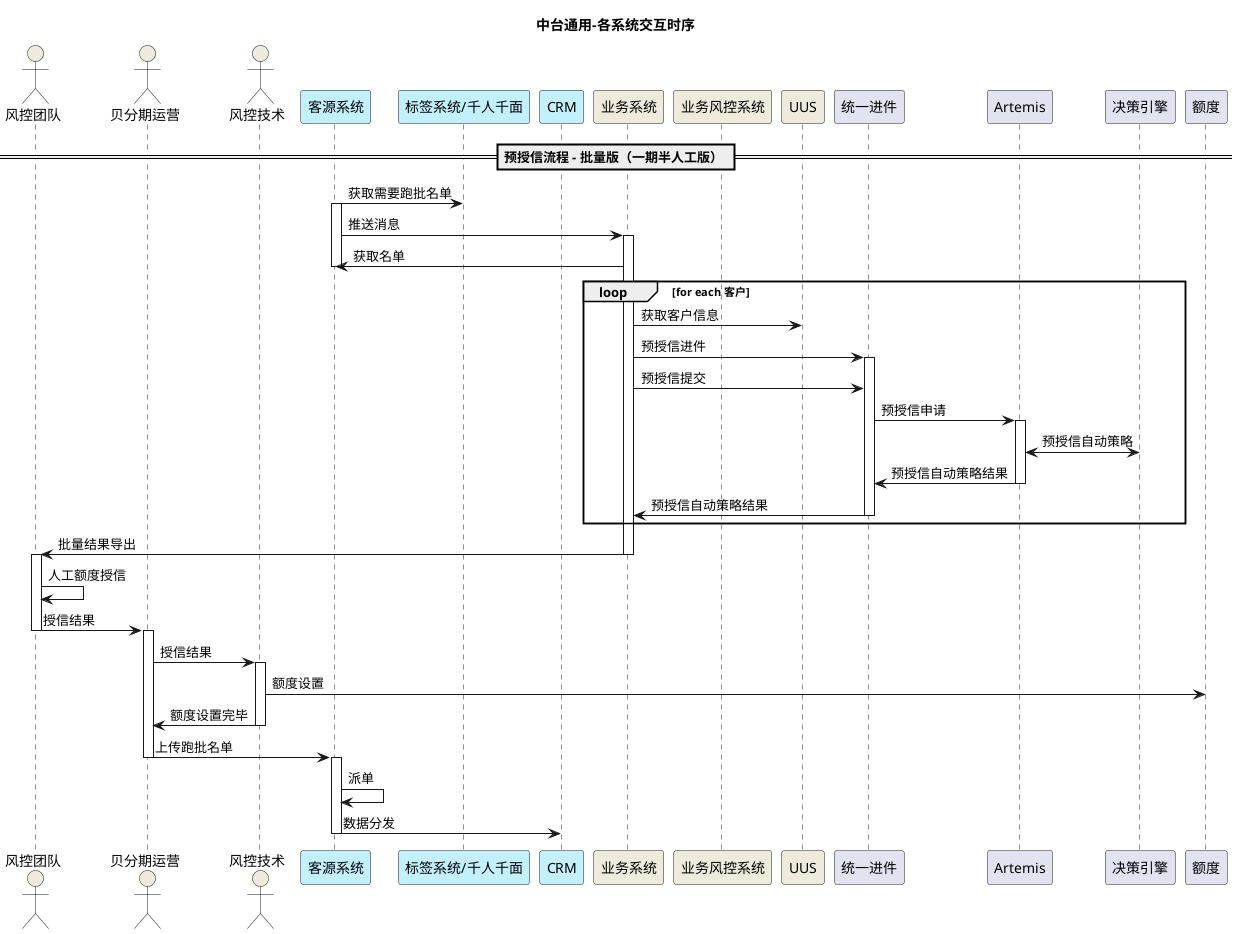 @startuml



title 中台通用-各系统交互时序

actor 风控团队 #EEEBDC
actor 贝分期运营 #EEEBDC
actor 风控技术 #EEEBDC
participant 客源系统 #APPLICATION
participant "标签系统/千人千面" #APPLICATION
participant CRM #APPLICATION
participant 业务系统 #EEEBDC
participant 业务风控系统 #EEEBDC
participant UUS #EEEBDC
participant 统一进件
participant Artemis
participant 决策引擎
participant 额度


== 预授信流程 - 批量版（一期半人工版） ==

客源系统 -> "标签系统/千人千面": 获取需要跑批名单
activate 客源系统
客源系统 -> 业务系统: 推送消息
activate 业务系统
客源系统 <- 业务系统: 获取名单
deactivate 客源系统
loop for each 客户
    业务系统 -> UUS: 获取客户信息
    业务系统 -> 统一进件: 预授信进件
    activate 统一进件
    业务系统 -> 统一进件: 预授信提交
    统一进件 -> Artemis: 预授信申请
    activate Artemis
    Artemis <-> 决策引擎: 预授信自动策略
    统一进件 <- Artemis: 预授信自动策略结果
    deactivate Artemis
    业务系统 <- 统一进件: 预授信自动策略结果
    deactivate 统一进件
end loop
风控团队 <- 业务系统: 批量结果导出
deactivate 业务系统
activate 风控团队
风控团队 -> 风控团队: 人工额度授信
风控团队 -> 贝分期运营: 授信结果
deactivate 风控团队
activate 贝分期运营
贝分期运营 -> 风控技术: 授信结果
activate 风控技术
风控技术 -> 额度: 额度设置
贝分期运营 <- 风控技术: 额度设置完毕
deactivate 风控技术
贝分期运营 -> 客源系统: 上传跑批名单
deactivate 贝分期运营
activate 客源系统
客源系统 -> 客源系统: 派单
客源系统 -> CRM: 数据分发
deactivate 客源系统



@enduml